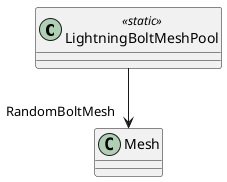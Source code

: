 @startuml
class LightningBoltMeshPool <<static>> {
}
LightningBoltMeshPool --> "RandomBoltMesh" Mesh
@enduml
